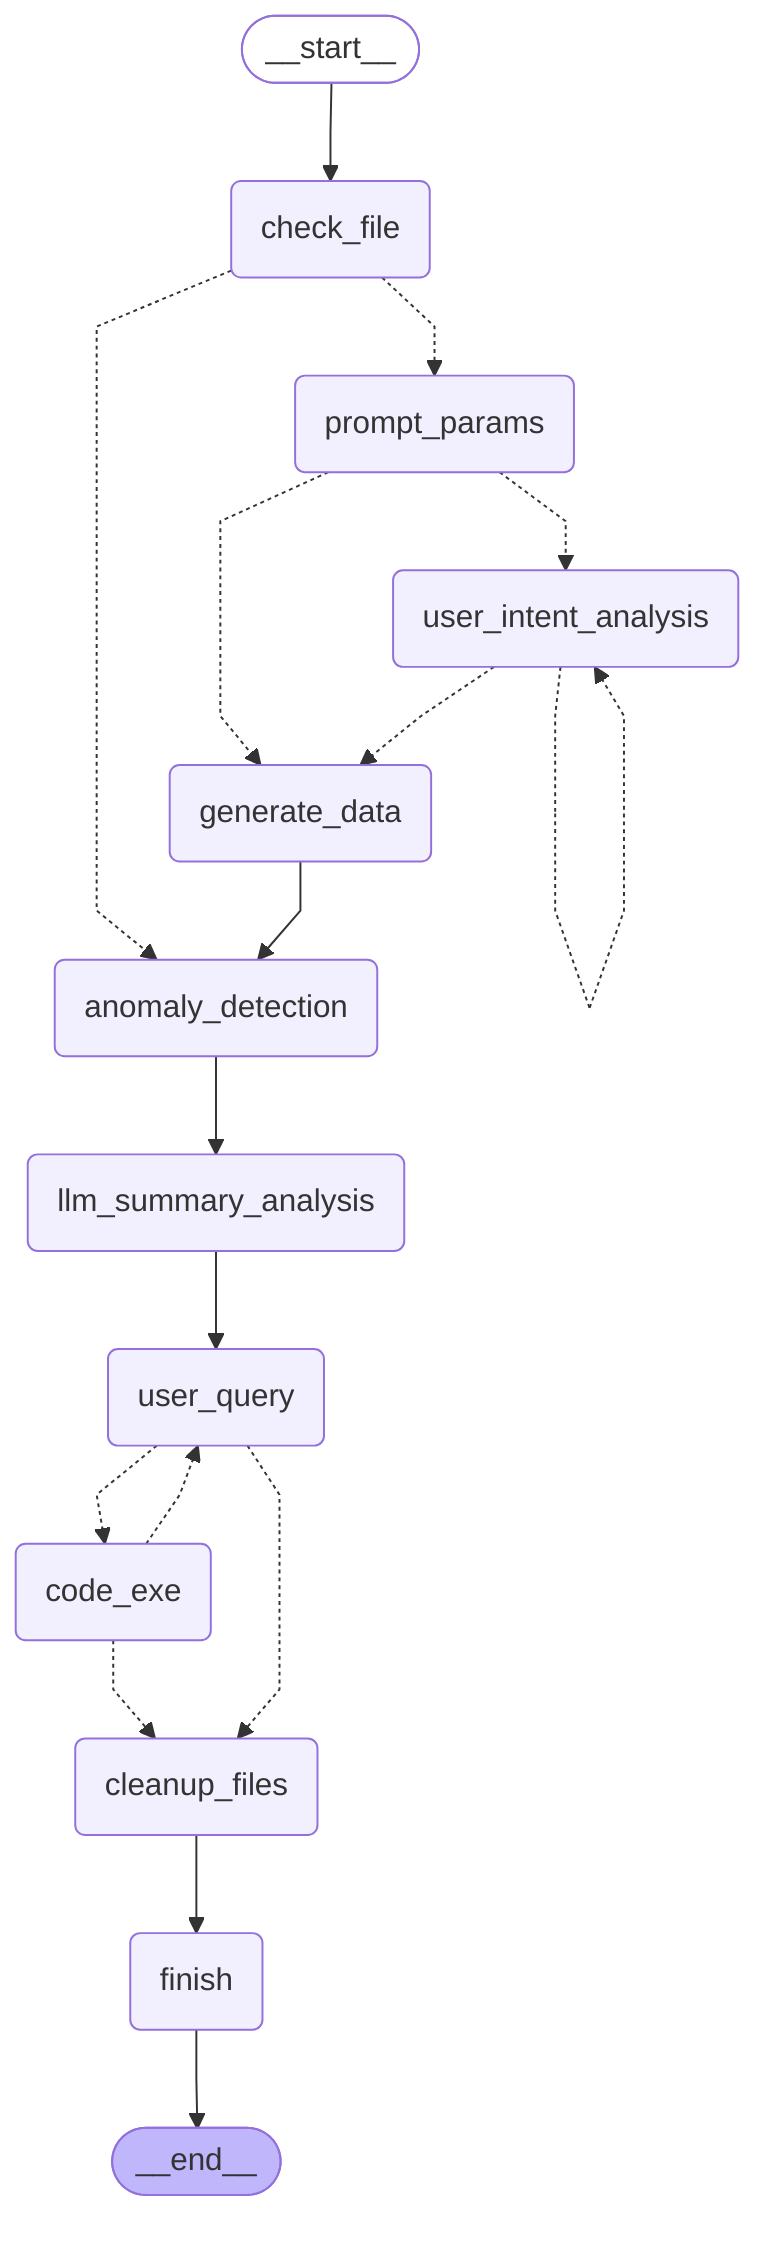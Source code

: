 ---
config:
  flowchart:
    curve: linear
---
graph TD;
	__start__([<p>__start__</p>]):::first
	check_file(check_file)
	prompt_params(prompt_params)
	user_intent_analysis(user_intent_analysis)
	generate_data(generate_data)
	anomaly_detection(anomaly_detection)
	llm_summary_analysis(llm_summary_analysis)
	user_query(user_query)
	code_exe(code_exe)
	cleanup_files(cleanup_files)
	finish(finish)
	__end__([<p>__end__</p>]):::last
	__start__ --> check_file;
	anomaly_detection --> llm_summary_analysis;
	check_file -.-> anomaly_detection;
	check_file -.-> prompt_params;
	cleanup_files --> finish;
	code_exe -.-> cleanup_files;
	code_exe -.-> user_query;
	generate_data --> anomaly_detection;
	llm_summary_analysis --> user_query;
	prompt_params -.-> generate_data;
	prompt_params -.-> user_intent_analysis;
	user_intent_analysis -.-> generate_data;
	user_query -.-> cleanup_files;
	user_query -.-> code_exe;
	finish --> __end__;
	user_intent_analysis -.-> user_intent_analysis;
	classDef default fill:#f2f0ff,line-height:1.2
	classDef first fill-opacity:0
	classDef last fill:#bfb6fc